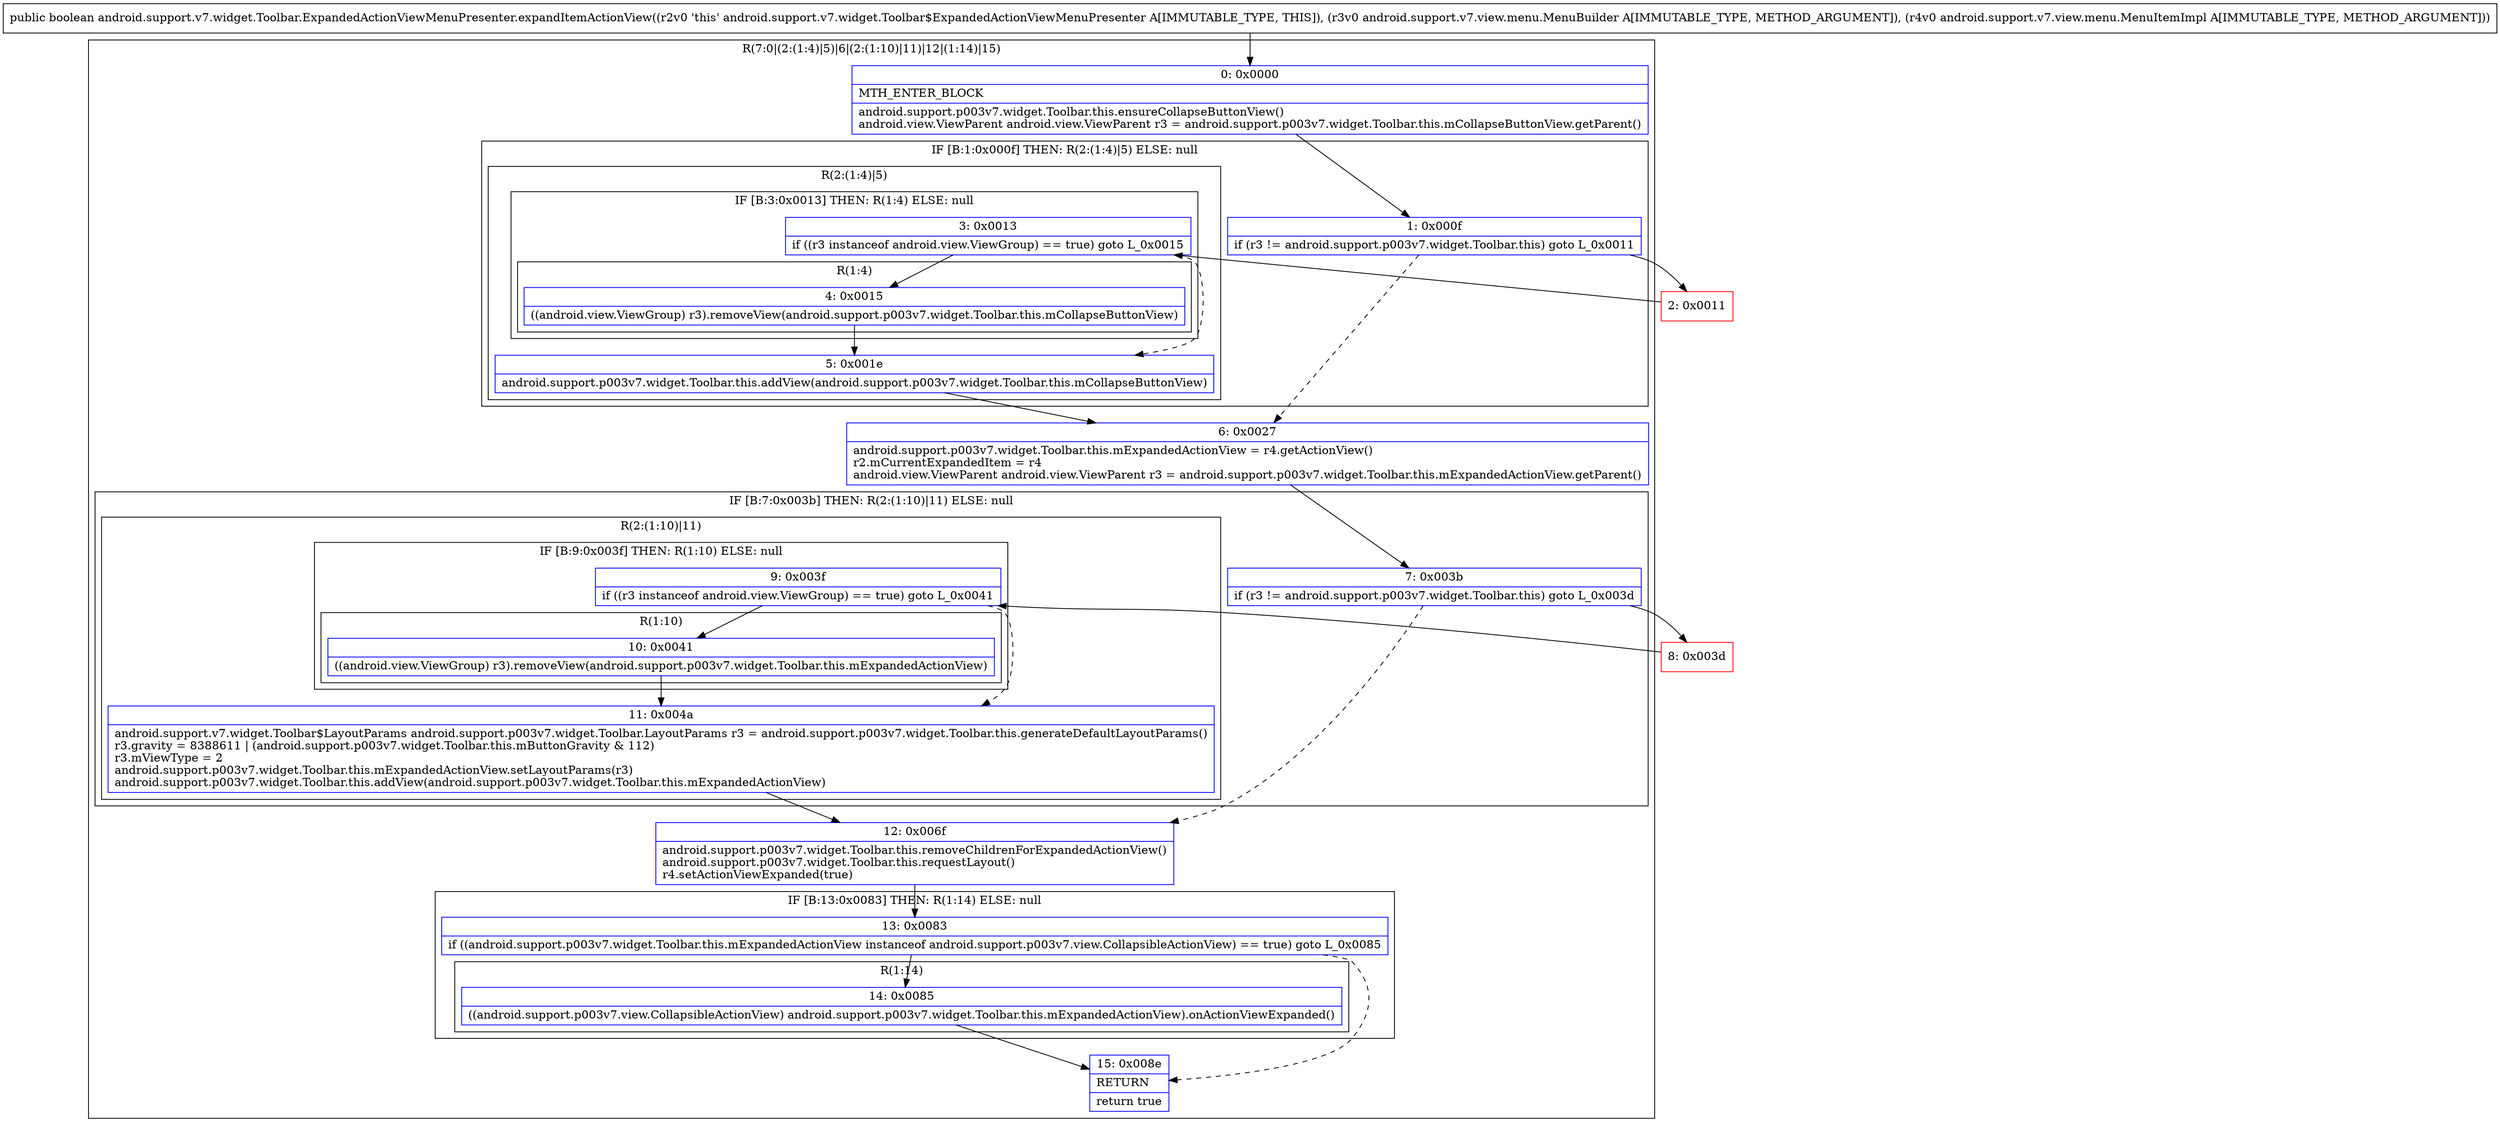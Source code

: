 digraph "CFG forandroid.support.v7.widget.Toolbar.ExpandedActionViewMenuPresenter.expandItemActionView(Landroid\/support\/v7\/view\/menu\/MenuBuilder;Landroid\/support\/v7\/view\/menu\/MenuItemImpl;)Z" {
subgraph cluster_Region_266931795 {
label = "R(7:0|(2:(1:4)|5)|6|(2:(1:10)|11)|12|(1:14)|15)";
node [shape=record,color=blue];
Node_0 [shape=record,label="{0\:\ 0x0000|MTH_ENTER_BLOCK\l|android.support.p003v7.widget.Toolbar.this.ensureCollapseButtonView()\landroid.view.ViewParent android.view.ViewParent r3 = android.support.p003v7.widget.Toolbar.this.mCollapseButtonView.getParent()\l}"];
subgraph cluster_IfRegion_1003771915 {
label = "IF [B:1:0x000f] THEN: R(2:(1:4)|5) ELSE: null";
node [shape=record,color=blue];
Node_1 [shape=record,label="{1\:\ 0x000f|if (r3 != android.support.p003v7.widget.Toolbar.this) goto L_0x0011\l}"];
subgraph cluster_Region_1894908424 {
label = "R(2:(1:4)|5)";
node [shape=record,color=blue];
subgraph cluster_IfRegion_304194992 {
label = "IF [B:3:0x0013] THEN: R(1:4) ELSE: null";
node [shape=record,color=blue];
Node_3 [shape=record,label="{3\:\ 0x0013|if ((r3 instanceof android.view.ViewGroup) == true) goto L_0x0015\l}"];
subgraph cluster_Region_1369508231 {
label = "R(1:4)";
node [shape=record,color=blue];
Node_4 [shape=record,label="{4\:\ 0x0015|((android.view.ViewGroup) r3).removeView(android.support.p003v7.widget.Toolbar.this.mCollapseButtonView)\l}"];
}
}
Node_5 [shape=record,label="{5\:\ 0x001e|android.support.p003v7.widget.Toolbar.this.addView(android.support.p003v7.widget.Toolbar.this.mCollapseButtonView)\l}"];
}
}
Node_6 [shape=record,label="{6\:\ 0x0027|android.support.p003v7.widget.Toolbar.this.mExpandedActionView = r4.getActionView()\lr2.mCurrentExpandedItem = r4\landroid.view.ViewParent android.view.ViewParent r3 = android.support.p003v7.widget.Toolbar.this.mExpandedActionView.getParent()\l}"];
subgraph cluster_IfRegion_377298550 {
label = "IF [B:7:0x003b] THEN: R(2:(1:10)|11) ELSE: null";
node [shape=record,color=blue];
Node_7 [shape=record,label="{7\:\ 0x003b|if (r3 != android.support.p003v7.widget.Toolbar.this) goto L_0x003d\l}"];
subgraph cluster_Region_1238888051 {
label = "R(2:(1:10)|11)";
node [shape=record,color=blue];
subgraph cluster_IfRegion_267393202 {
label = "IF [B:9:0x003f] THEN: R(1:10) ELSE: null";
node [shape=record,color=blue];
Node_9 [shape=record,label="{9\:\ 0x003f|if ((r3 instanceof android.view.ViewGroup) == true) goto L_0x0041\l}"];
subgraph cluster_Region_283324633 {
label = "R(1:10)";
node [shape=record,color=blue];
Node_10 [shape=record,label="{10\:\ 0x0041|((android.view.ViewGroup) r3).removeView(android.support.p003v7.widget.Toolbar.this.mExpandedActionView)\l}"];
}
}
Node_11 [shape=record,label="{11\:\ 0x004a|android.support.v7.widget.Toolbar$LayoutParams android.support.p003v7.widget.Toolbar.LayoutParams r3 = android.support.p003v7.widget.Toolbar.this.generateDefaultLayoutParams()\lr3.gravity = 8388611 \| (android.support.p003v7.widget.Toolbar.this.mButtonGravity & 112)\lr3.mViewType = 2\landroid.support.p003v7.widget.Toolbar.this.mExpandedActionView.setLayoutParams(r3)\landroid.support.p003v7.widget.Toolbar.this.addView(android.support.p003v7.widget.Toolbar.this.mExpandedActionView)\l}"];
}
}
Node_12 [shape=record,label="{12\:\ 0x006f|android.support.p003v7.widget.Toolbar.this.removeChildrenForExpandedActionView()\landroid.support.p003v7.widget.Toolbar.this.requestLayout()\lr4.setActionViewExpanded(true)\l}"];
subgraph cluster_IfRegion_564618453 {
label = "IF [B:13:0x0083] THEN: R(1:14) ELSE: null";
node [shape=record,color=blue];
Node_13 [shape=record,label="{13\:\ 0x0083|if ((android.support.p003v7.widget.Toolbar.this.mExpandedActionView instanceof android.support.p003v7.view.CollapsibleActionView) == true) goto L_0x0085\l}"];
subgraph cluster_Region_589108906 {
label = "R(1:14)";
node [shape=record,color=blue];
Node_14 [shape=record,label="{14\:\ 0x0085|((android.support.p003v7.view.CollapsibleActionView) android.support.p003v7.widget.Toolbar.this.mExpandedActionView).onActionViewExpanded()\l}"];
}
}
Node_15 [shape=record,label="{15\:\ 0x008e|RETURN\l|return true\l}"];
}
Node_2 [shape=record,color=red,label="{2\:\ 0x0011}"];
Node_8 [shape=record,color=red,label="{8\:\ 0x003d}"];
MethodNode[shape=record,label="{public boolean android.support.v7.widget.Toolbar.ExpandedActionViewMenuPresenter.expandItemActionView((r2v0 'this' android.support.v7.widget.Toolbar$ExpandedActionViewMenuPresenter A[IMMUTABLE_TYPE, THIS]), (r3v0 android.support.v7.view.menu.MenuBuilder A[IMMUTABLE_TYPE, METHOD_ARGUMENT]), (r4v0 android.support.v7.view.menu.MenuItemImpl A[IMMUTABLE_TYPE, METHOD_ARGUMENT])) }"];
MethodNode -> Node_0;
Node_0 -> Node_1;
Node_1 -> Node_2;
Node_1 -> Node_6[style=dashed];
Node_3 -> Node_4;
Node_3 -> Node_5[style=dashed];
Node_4 -> Node_5;
Node_5 -> Node_6;
Node_6 -> Node_7;
Node_7 -> Node_8;
Node_7 -> Node_12[style=dashed];
Node_9 -> Node_10;
Node_9 -> Node_11[style=dashed];
Node_10 -> Node_11;
Node_11 -> Node_12;
Node_12 -> Node_13;
Node_13 -> Node_14;
Node_13 -> Node_15[style=dashed];
Node_14 -> Node_15;
Node_2 -> Node_3;
Node_8 -> Node_9;
}


